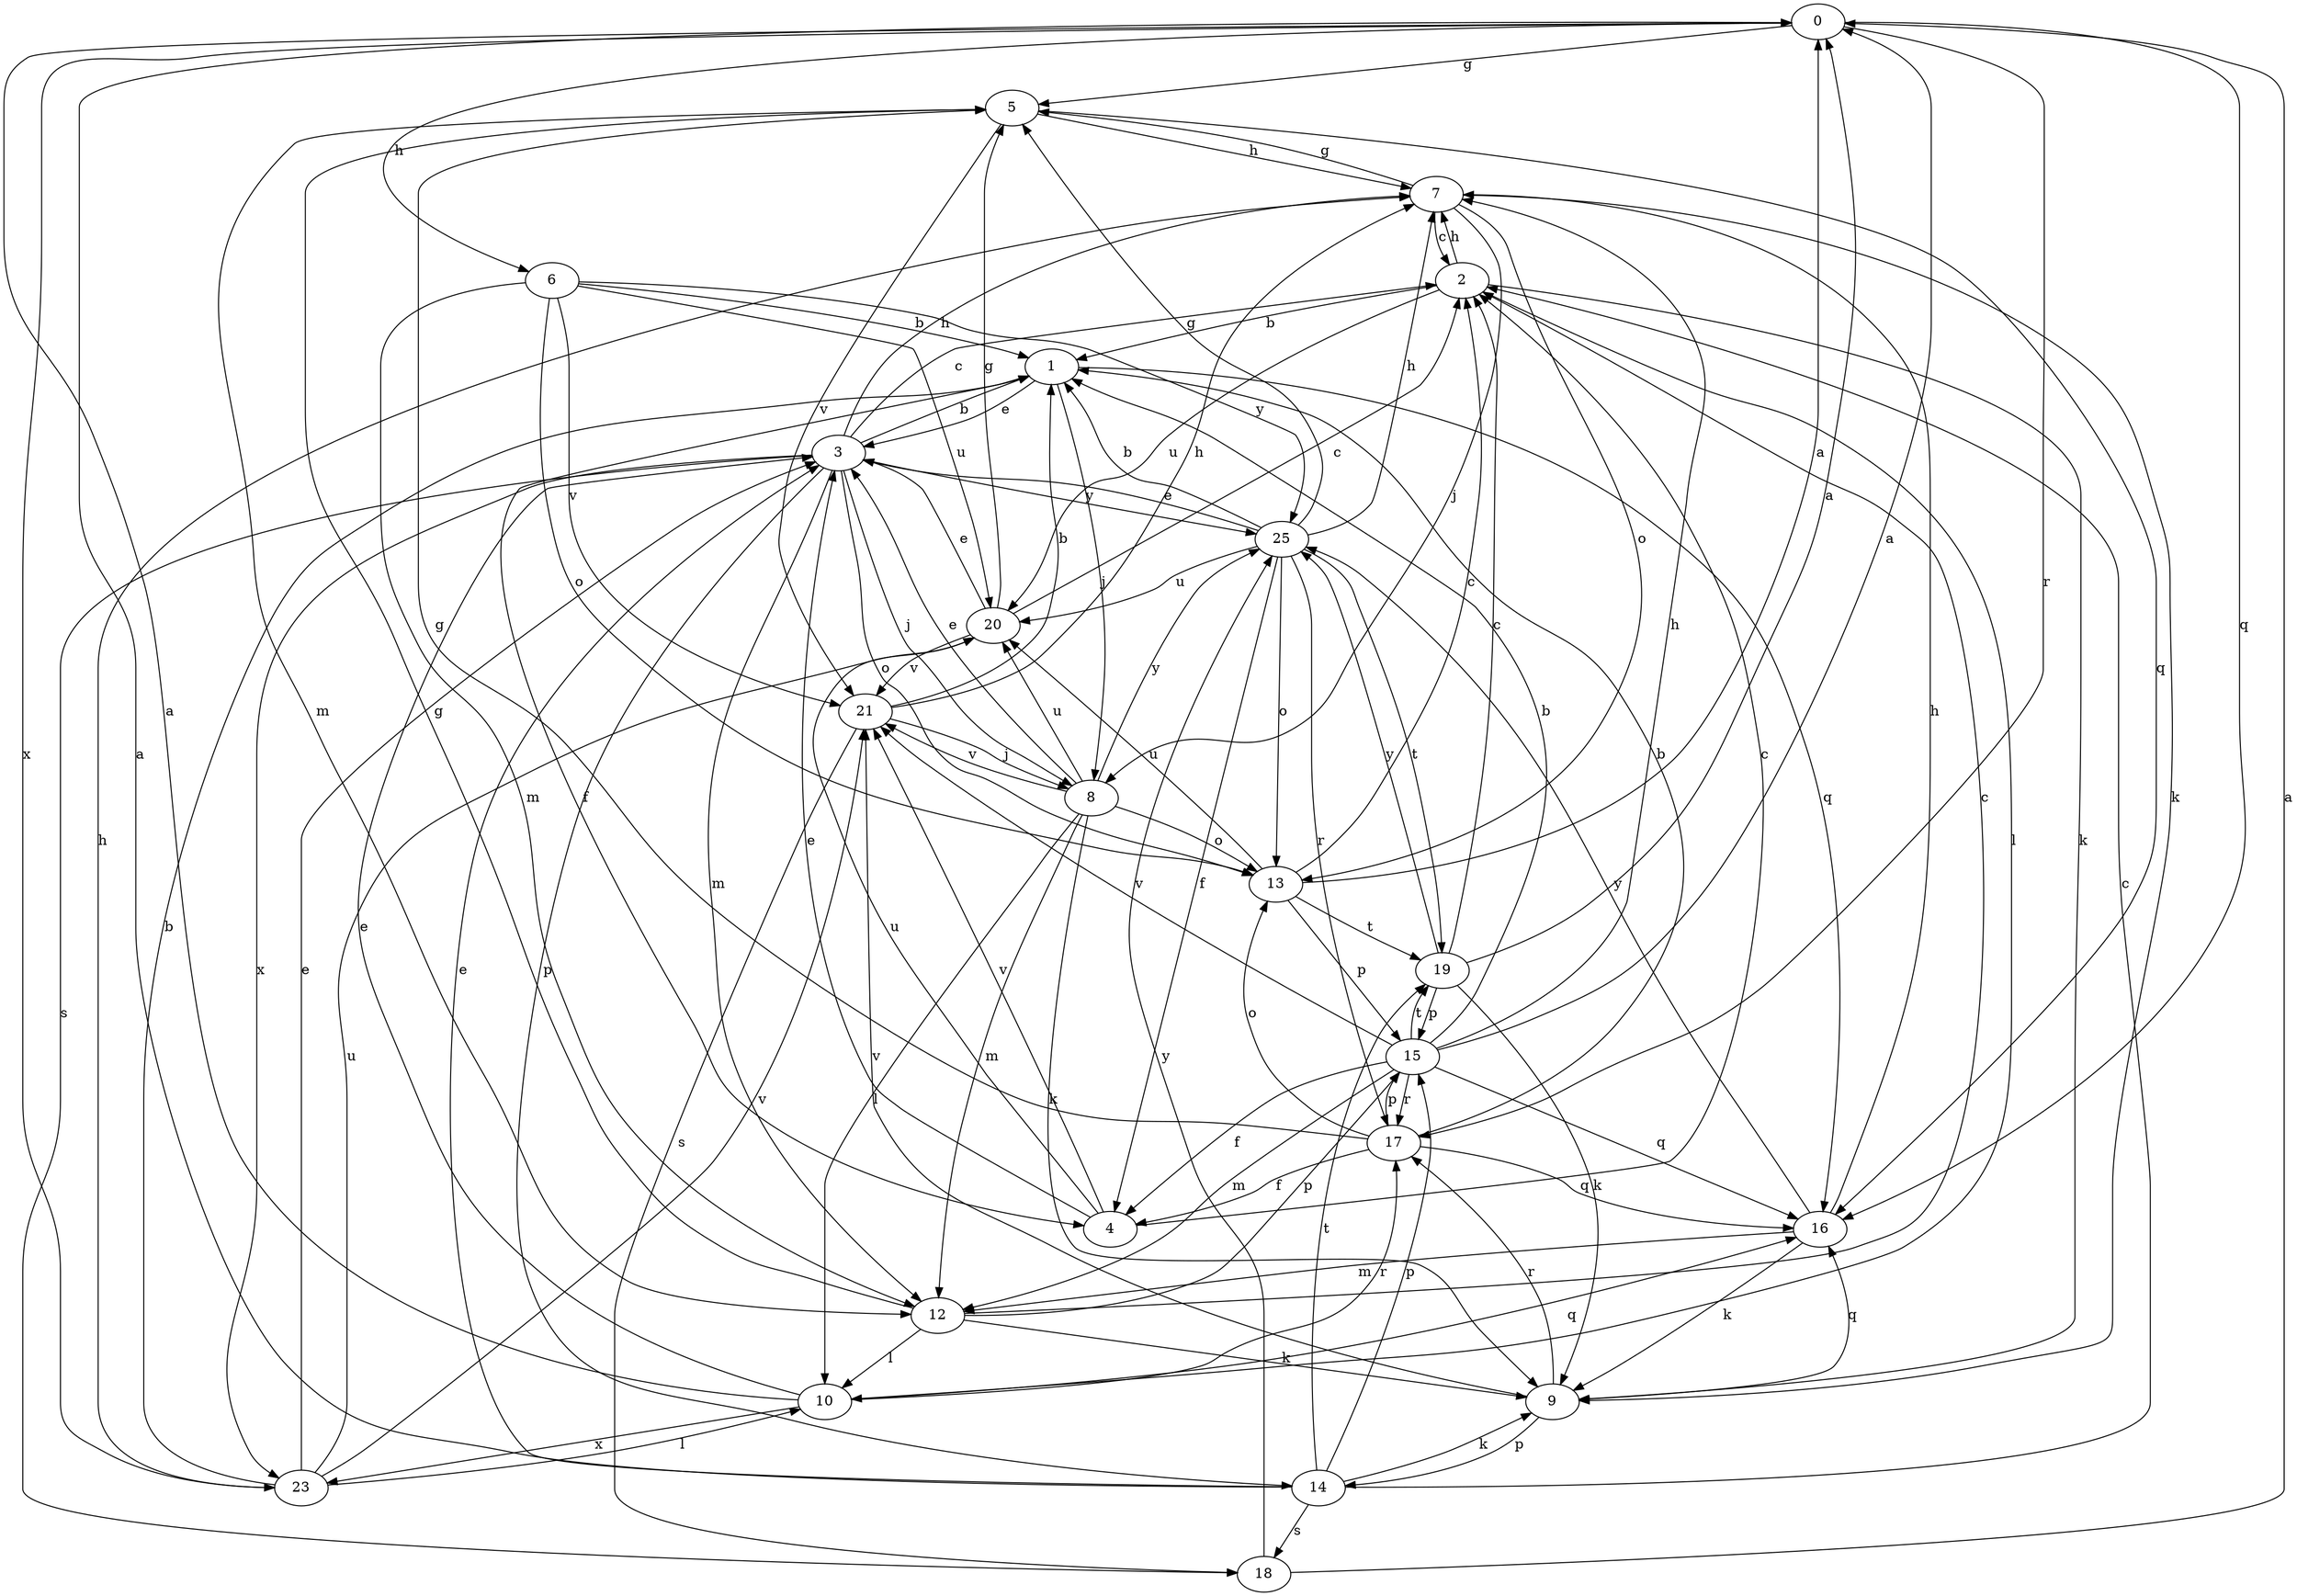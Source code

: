 strict digraph  {
0;
1;
2;
3;
4;
5;
6;
7;
8;
9;
10;
12;
13;
14;
15;
16;
17;
18;
19;
20;
21;
23;
25;
0 -> 5  [label=g];
0 -> 6  [label=h];
0 -> 16  [label=q];
0 -> 17  [label=r];
0 -> 23  [label=x];
1 -> 3  [label=e];
1 -> 4  [label=f];
1 -> 8  [label=j];
1 -> 16  [label=q];
2 -> 1  [label=b];
2 -> 7  [label=h];
2 -> 9  [label=k];
2 -> 10  [label=l];
2 -> 20  [label=u];
3 -> 1  [label=b];
3 -> 2  [label=c];
3 -> 7  [label=h];
3 -> 8  [label=j];
3 -> 12  [label=m];
3 -> 13  [label=o];
3 -> 14  [label=p];
3 -> 18  [label=s];
3 -> 23  [label=x];
3 -> 25  [label=y];
4 -> 2  [label=c];
4 -> 3  [label=e];
4 -> 20  [label=u];
4 -> 21  [label=v];
5 -> 7  [label=h];
5 -> 12  [label=m];
5 -> 16  [label=q];
5 -> 21  [label=v];
6 -> 1  [label=b];
6 -> 12  [label=m];
6 -> 13  [label=o];
6 -> 20  [label=u];
6 -> 21  [label=v];
6 -> 25  [label=y];
7 -> 2  [label=c];
7 -> 5  [label=g];
7 -> 8  [label=j];
7 -> 9  [label=k];
7 -> 13  [label=o];
8 -> 3  [label=e];
8 -> 9  [label=k];
8 -> 10  [label=l];
8 -> 12  [label=m];
8 -> 13  [label=o];
8 -> 20  [label=u];
8 -> 21  [label=v];
8 -> 25  [label=y];
9 -> 14  [label=p];
9 -> 16  [label=q];
9 -> 17  [label=r];
9 -> 21  [label=v];
10 -> 0  [label=a];
10 -> 3  [label=e];
10 -> 16  [label=q];
10 -> 17  [label=r];
10 -> 23  [label=x];
12 -> 2  [label=c];
12 -> 5  [label=g];
12 -> 9  [label=k];
12 -> 10  [label=l];
12 -> 15  [label=p];
13 -> 0  [label=a];
13 -> 2  [label=c];
13 -> 15  [label=p];
13 -> 19  [label=t];
13 -> 20  [label=u];
14 -> 0  [label=a];
14 -> 2  [label=c];
14 -> 3  [label=e];
14 -> 9  [label=k];
14 -> 15  [label=p];
14 -> 18  [label=s];
14 -> 19  [label=t];
15 -> 0  [label=a];
15 -> 1  [label=b];
15 -> 4  [label=f];
15 -> 7  [label=h];
15 -> 12  [label=m];
15 -> 16  [label=q];
15 -> 17  [label=r];
15 -> 19  [label=t];
15 -> 21  [label=v];
16 -> 7  [label=h];
16 -> 9  [label=k];
16 -> 12  [label=m];
16 -> 25  [label=y];
17 -> 1  [label=b];
17 -> 4  [label=f];
17 -> 5  [label=g];
17 -> 13  [label=o];
17 -> 15  [label=p];
17 -> 16  [label=q];
18 -> 0  [label=a];
18 -> 25  [label=y];
19 -> 0  [label=a];
19 -> 2  [label=c];
19 -> 9  [label=k];
19 -> 15  [label=p];
19 -> 25  [label=y];
20 -> 2  [label=c];
20 -> 3  [label=e];
20 -> 5  [label=g];
20 -> 21  [label=v];
21 -> 1  [label=b];
21 -> 7  [label=h];
21 -> 8  [label=j];
21 -> 18  [label=s];
23 -> 1  [label=b];
23 -> 3  [label=e];
23 -> 7  [label=h];
23 -> 10  [label=l];
23 -> 20  [label=u];
23 -> 21  [label=v];
25 -> 1  [label=b];
25 -> 3  [label=e];
25 -> 4  [label=f];
25 -> 5  [label=g];
25 -> 7  [label=h];
25 -> 13  [label=o];
25 -> 17  [label=r];
25 -> 19  [label=t];
25 -> 20  [label=u];
}
